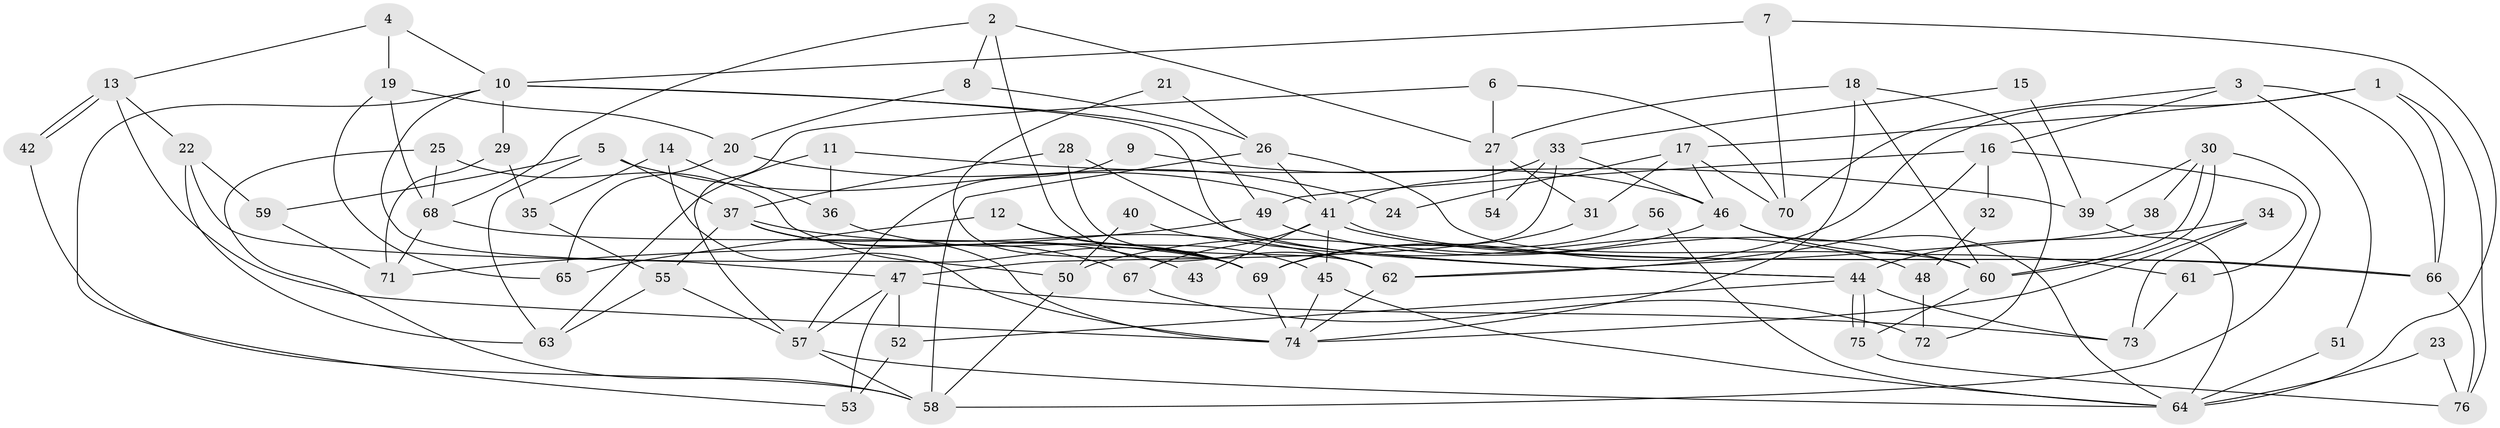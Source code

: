 // Generated by graph-tools (version 1.1) at 2025/11/02/27/25 16:11:17]
// undirected, 76 vertices, 152 edges
graph export_dot {
graph [start="1"]
  node [color=gray90,style=filled];
  1;
  2;
  3;
  4;
  5;
  6;
  7;
  8;
  9;
  10;
  11;
  12;
  13;
  14;
  15;
  16;
  17;
  18;
  19;
  20;
  21;
  22;
  23;
  24;
  25;
  26;
  27;
  28;
  29;
  30;
  31;
  32;
  33;
  34;
  35;
  36;
  37;
  38;
  39;
  40;
  41;
  42;
  43;
  44;
  45;
  46;
  47;
  48;
  49;
  50;
  51;
  52;
  53;
  54;
  55;
  56;
  57;
  58;
  59;
  60;
  61;
  62;
  63;
  64;
  65;
  66;
  67;
  68;
  69;
  70;
  71;
  72;
  73;
  74;
  75;
  76;
  1 -- 66;
  1 -- 76;
  1 -- 17;
  1 -- 69;
  2 -- 62;
  2 -- 8;
  2 -- 27;
  2 -- 68;
  3 -- 16;
  3 -- 70;
  3 -- 51;
  3 -- 66;
  4 -- 13;
  4 -- 10;
  4 -- 19;
  5 -- 37;
  5 -- 59;
  5 -- 41;
  5 -- 63;
  6 -- 27;
  6 -- 57;
  6 -- 70;
  7 -- 10;
  7 -- 70;
  7 -- 64;
  8 -- 20;
  8 -- 26;
  9 -- 57;
  9 -- 46;
  10 -- 44;
  10 -- 49;
  10 -- 29;
  10 -- 50;
  10 -- 53;
  11 -- 39;
  11 -- 63;
  11 -- 36;
  12 -- 69;
  12 -- 45;
  12 -- 65;
  13 -- 74;
  13 -- 42;
  13 -- 42;
  13 -- 22;
  14 -- 36;
  14 -- 74;
  14 -- 35;
  15 -- 39;
  15 -- 33;
  16 -- 49;
  16 -- 62;
  16 -- 32;
  16 -- 61;
  17 -- 46;
  17 -- 24;
  17 -- 31;
  17 -- 70;
  18 -- 74;
  18 -- 27;
  18 -- 60;
  18 -- 72;
  19 -- 68;
  19 -- 20;
  19 -- 65;
  20 -- 65;
  20 -- 24;
  21 -- 26;
  21 -- 69;
  22 -- 47;
  22 -- 59;
  22 -- 63;
  23 -- 76;
  23 -- 64;
  25 -- 69;
  25 -- 58;
  25 -- 68;
  26 -- 60;
  26 -- 41;
  26 -- 58;
  27 -- 31;
  27 -- 54;
  28 -- 37;
  28 -- 62;
  28 -- 48;
  29 -- 35;
  29 -- 71;
  30 -- 58;
  30 -- 60;
  30 -- 60;
  30 -- 38;
  30 -- 39;
  31 -- 69;
  32 -- 48;
  33 -- 47;
  33 -- 41;
  33 -- 46;
  33 -- 54;
  34 -- 44;
  34 -- 74;
  34 -- 73;
  35 -- 55;
  36 -- 69;
  37 -- 74;
  37 -- 55;
  37 -- 43;
  37 -- 62;
  37 -- 67;
  38 -- 62;
  39 -- 64;
  40 -- 50;
  40 -- 44;
  41 -- 66;
  41 -- 66;
  41 -- 43;
  41 -- 45;
  41 -- 67;
  42 -- 58;
  44 -- 75;
  44 -- 75;
  44 -- 52;
  44 -- 73;
  45 -- 64;
  45 -- 74;
  46 -- 61;
  46 -- 50;
  46 -- 64;
  47 -- 73;
  47 -- 57;
  47 -- 52;
  47 -- 53;
  48 -- 72;
  49 -- 60;
  49 -- 71;
  50 -- 58;
  51 -- 64;
  52 -- 53;
  55 -- 57;
  55 -- 63;
  56 -- 69;
  56 -- 64;
  57 -- 58;
  57 -- 64;
  59 -- 71;
  60 -- 75;
  61 -- 73;
  62 -- 74;
  66 -- 76;
  67 -- 72;
  68 -- 69;
  68 -- 71;
  69 -- 74;
  75 -- 76;
}
